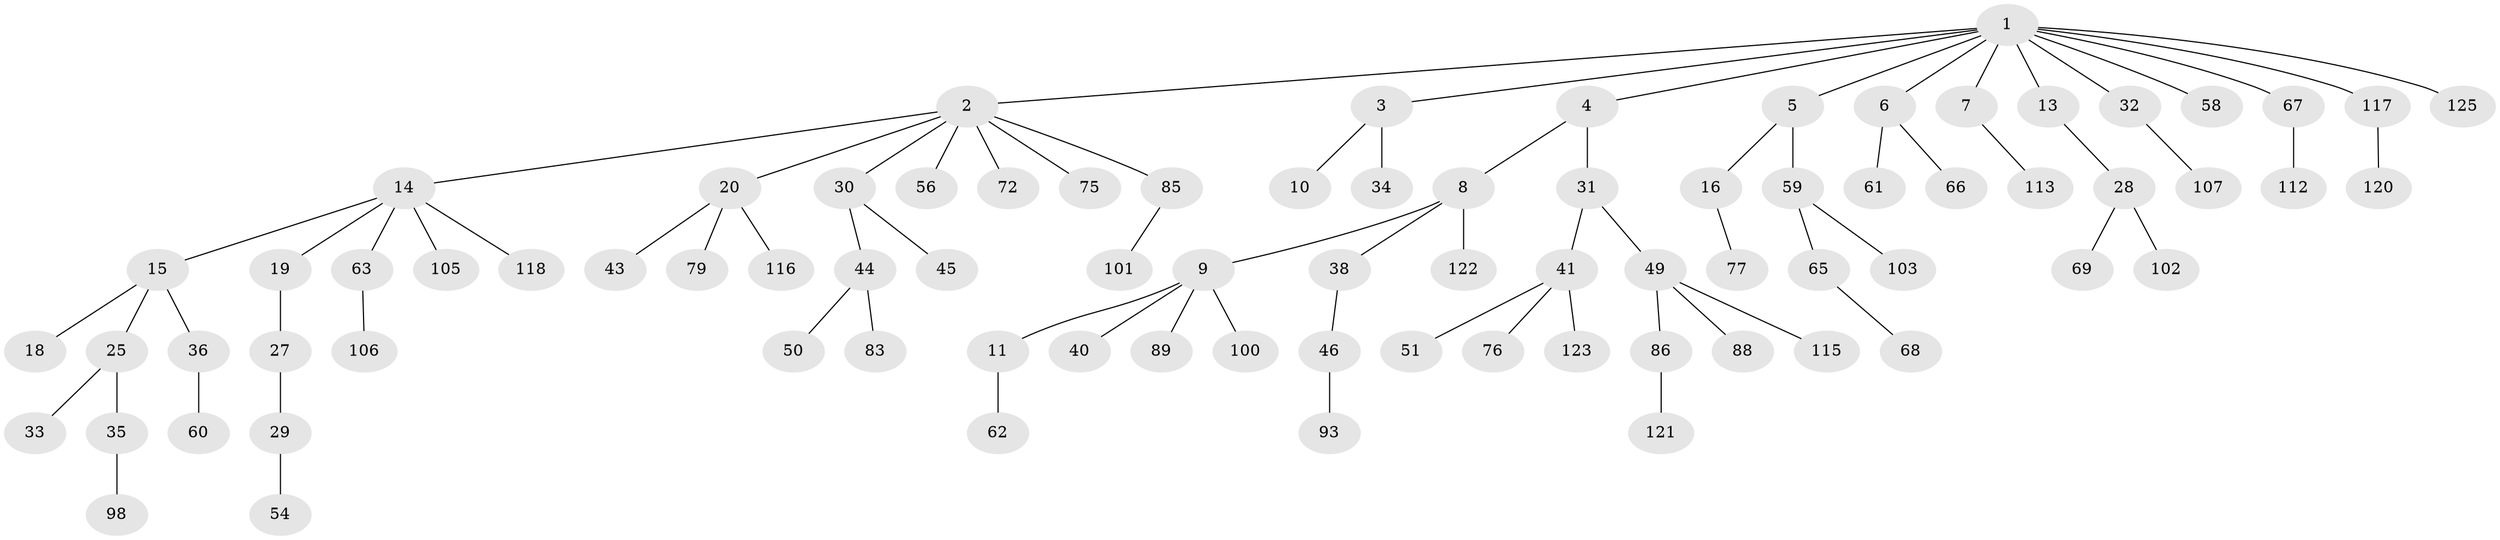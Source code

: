 // original degree distribution, {10: 0.008, 6: 0.016, 3: 0.128, 4: 0.088, 2: 0.248, 1: 0.496, 5: 0.016}
// Generated by graph-tools (version 1.1) at 2025/11/02/27/25 16:11:28]
// undirected, 82 vertices, 81 edges
graph export_dot {
graph [start="1"]
  node [color=gray90,style=filled];
  1 [super="+12"];
  2 [super="+22"];
  3;
  4 [super="+23"];
  5 [super="+53"];
  6 [super="+17"];
  7 [super="+87"];
  8 [super="+26"];
  9 [super="+21"];
  10 [super="+99"];
  11 [super="+111"];
  13 [super="+48"];
  14 [super="+42"];
  15 [super="+24"];
  16 [super="+57"];
  18;
  19 [super="+114"];
  20 [super="+74"];
  25 [super="+64"];
  27 [super="+55"];
  28 [super="+82"];
  29 [super="+47"];
  30 [super="+37"];
  31 [super="+124"];
  32;
  33;
  34;
  35 [super="+96"];
  36 [super="+39"];
  38 [super="+110"];
  40;
  41 [super="+84"];
  43 [super="+92"];
  44 [super="+52"];
  45 [super="+73"];
  46;
  49 [super="+90"];
  50 [super="+94"];
  51;
  54;
  56 [super="+80"];
  58;
  59 [super="+71"];
  60;
  61;
  62;
  63 [super="+104"];
  65 [super="+97"];
  66;
  67 [super="+70"];
  68 [super="+109"];
  69;
  72 [super="+91"];
  75 [super="+81"];
  76 [super="+78"];
  77;
  79 [super="+119"];
  83 [super="+95"];
  85;
  86;
  88 [super="+108"];
  89;
  93;
  98;
  100;
  101;
  102;
  103;
  105;
  106;
  107;
  112;
  113;
  115;
  116;
  117;
  118;
  120;
  121;
  122;
  123;
  125;
  1 -- 2;
  1 -- 3;
  1 -- 4;
  1 -- 5;
  1 -- 6;
  1 -- 7;
  1 -- 13;
  1 -- 58;
  1 -- 67;
  1 -- 32;
  1 -- 117;
  1 -- 125;
  2 -- 14;
  2 -- 20;
  2 -- 75;
  2 -- 85;
  2 -- 56;
  2 -- 72;
  2 -- 30;
  3 -- 10;
  3 -- 34;
  4 -- 8;
  4 -- 31;
  5 -- 16;
  5 -- 59;
  6 -- 66;
  6 -- 61;
  7 -- 113;
  8 -- 9;
  8 -- 122;
  8 -- 38;
  9 -- 11;
  9 -- 40;
  9 -- 89;
  9 -- 100;
  11 -- 62;
  13 -- 28;
  14 -- 15;
  14 -- 19;
  14 -- 63;
  14 -- 118;
  14 -- 105;
  15 -- 18;
  15 -- 36;
  15 -- 25;
  16 -- 77;
  19 -- 27;
  20 -- 43;
  20 -- 79;
  20 -- 116;
  25 -- 33;
  25 -- 35;
  27 -- 29;
  28 -- 69;
  28 -- 102;
  29 -- 54;
  30 -- 45;
  30 -- 44;
  31 -- 41;
  31 -- 49;
  32 -- 107;
  35 -- 98;
  36 -- 60;
  38 -- 46;
  41 -- 51;
  41 -- 76;
  41 -- 123;
  44 -- 50;
  44 -- 83;
  46 -- 93;
  49 -- 86;
  49 -- 88;
  49 -- 115;
  59 -- 65;
  59 -- 103;
  63 -- 106;
  65 -- 68;
  67 -- 112;
  85 -- 101;
  86 -- 121;
  117 -- 120;
}
